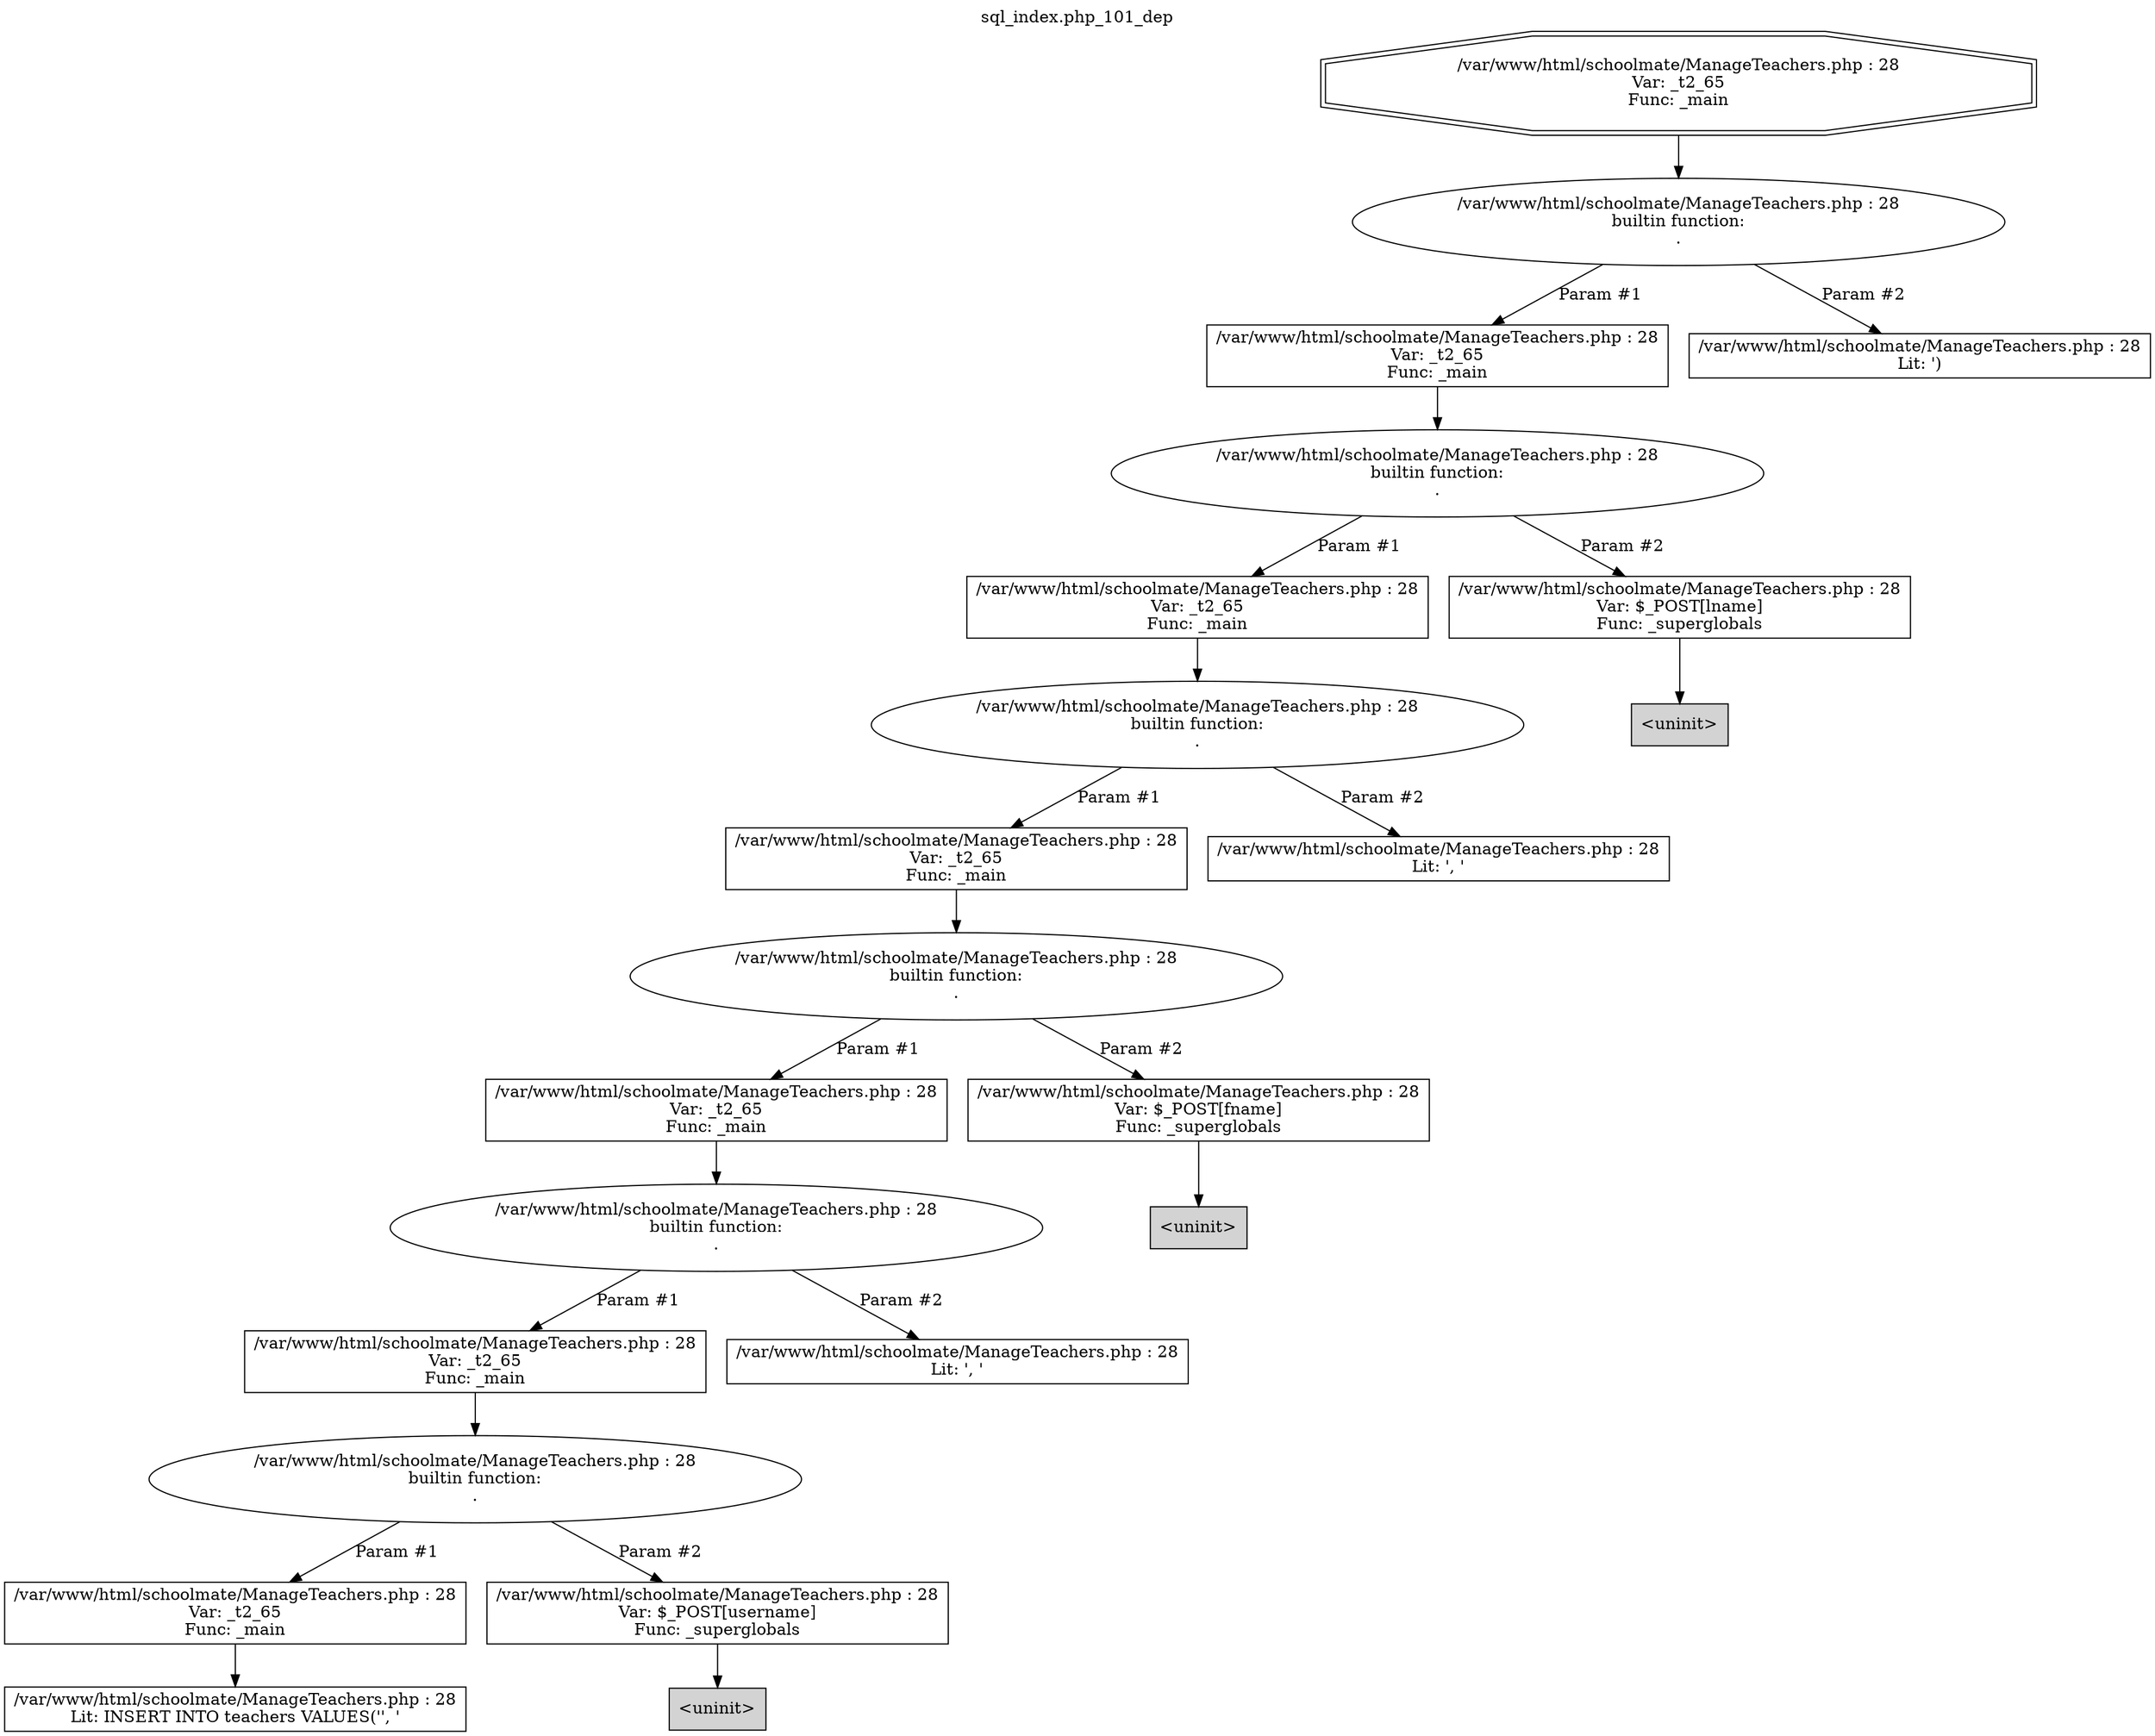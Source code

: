 digraph cfg {
  label="sql_index.php_101_dep";
  labelloc=t;
  n1 [shape=doubleoctagon, label="/var/www/html/schoolmate/ManageTeachers.php : 28\nVar: _t2_65\nFunc: _main\n"];
  n2 [shape=ellipse, label="/var/www/html/schoolmate/ManageTeachers.php : 28\nbuiltin function:\n.\n"];
  n3 [shape=box, label="/var/www/html/schoolmate/ManageTeachers.php : 28\nVar: _t2_65\nFunc: _main\n"];
  n4 [shape=ellipse, label="/var/www/html/schoolmate/ManageTeachers.php : 28\nbuiltin function:\n.\n"];
  n5 [shape=box, label="/var/www/html/schoolmate/ManageTeachers.php : 28\nVar: _t2_65\nFunc: _main\n"];
  n6 [shape=ellipse, label="/var/www/html/schoolmate/ManageTeachers.php : 28\nbuiltin function:\n.\n"];
  n7 [shape=box, label="/var/www/html/schoolmate/ManageTeachers.php : 28\nVar: _t2_65\nFunc: _main\n"];
  n8 [shape=ellipse, label="/var/www/html/schoolmate/ManageTeachers.php : 28\nbuiltin function:\n.\n"];
  n9 [shape=box, label="/var/www/html/schoolmate/ManageTeachers.php : 28\nVar: _t2_65\nFunc: _main\n"];
  n10 [shape=ellipse, label="/var/www/html/schoolmate/ManageTeachers.php : 28\nbuiltin function:\n.\n"];
  n11 [shape=box, label="/var/www/html/schoolmate/ManageTeachers.php : 28\nVar: _t2_65\nFunc: _main\n"];
  n12 [shape=ellipse, label="/var/www/html/schoolmate/ManageTeachers.php : 28\nbuiltin function:\n.\n"];
  n13 [shape=box, label="/var/www/html/schoolmate/ManageTeachers.php : 28\nVar: _t2_65\nFunc: _main\n"];
  n14 [shape=box, label="/var/www/html/schoolmate/ManageTeachers.php : 28\nLit: INSERT INTO teachers VALUES('', '\n"];
  n15 [shape=box, label="/var/www/html/schoolmate/ManageTeachers.php : 28\nVar: $_POST[username]\nFunc: _superglobals\n"];
  n16 [shape=box, label="<uninit>",style=filled];
  n17 [shape=box, label="/var/www/html/schoolmate/ManageTeachers.php : 28\nLit: ', '\n"];
  n18 [shape=box, label="/var/www/html/schoolmate/ManageTeachers.php : 28\nVar: $_POST[fname]\nFunc: _superglobals\n"];
  n19 [shape=box, label="<uninit>",style=filled];
  n20 [shape=box, label="/var/www/html/schoolmate/ManageTeachers.php : 28\nLit: ', '\n"];
  n21 [shape=box, label="/var/www/html/schoolmate/ManageTeachers.php : 28\nVar: $_POST[lname]\nFunc: _superglobals\n"];
  n22 [shape=box, label="<uninit>",style=filled];
  n23 [shape=box, label="/var/www/html/schoolmate/ManageTeachers.php : 28\nLit: ')\n"];
  n1 -> n2;
  n3 -> n4;
  n5 -> n6;
  n7 -> n8;
  n9 -> n10;
  n11 -> n12;
  n13 -> n14;
  n12 -> n13[label="Param #1"];
  n12 -> n15[label="Param #2"];
  n15 -> n16;
  n10 -> n11[label="Param #1"];
  n10 -> n17[label="Param #2"];
  n8 -> n9[label="Param #1"];
  n8 -> n18[label="Param #2"];
  n18 -> n19;
  n6 -> n7[label="Param #1"];
  n6 -> n20[label="Param #2"];
  n4 -> n5[label="Param #1"];
  n4 -> n21[label="Param #2"];
  n21 -> n22;
  n2 -> n3[label="Param #1"];
  n2 -> n23[label="Param #2"];
}
